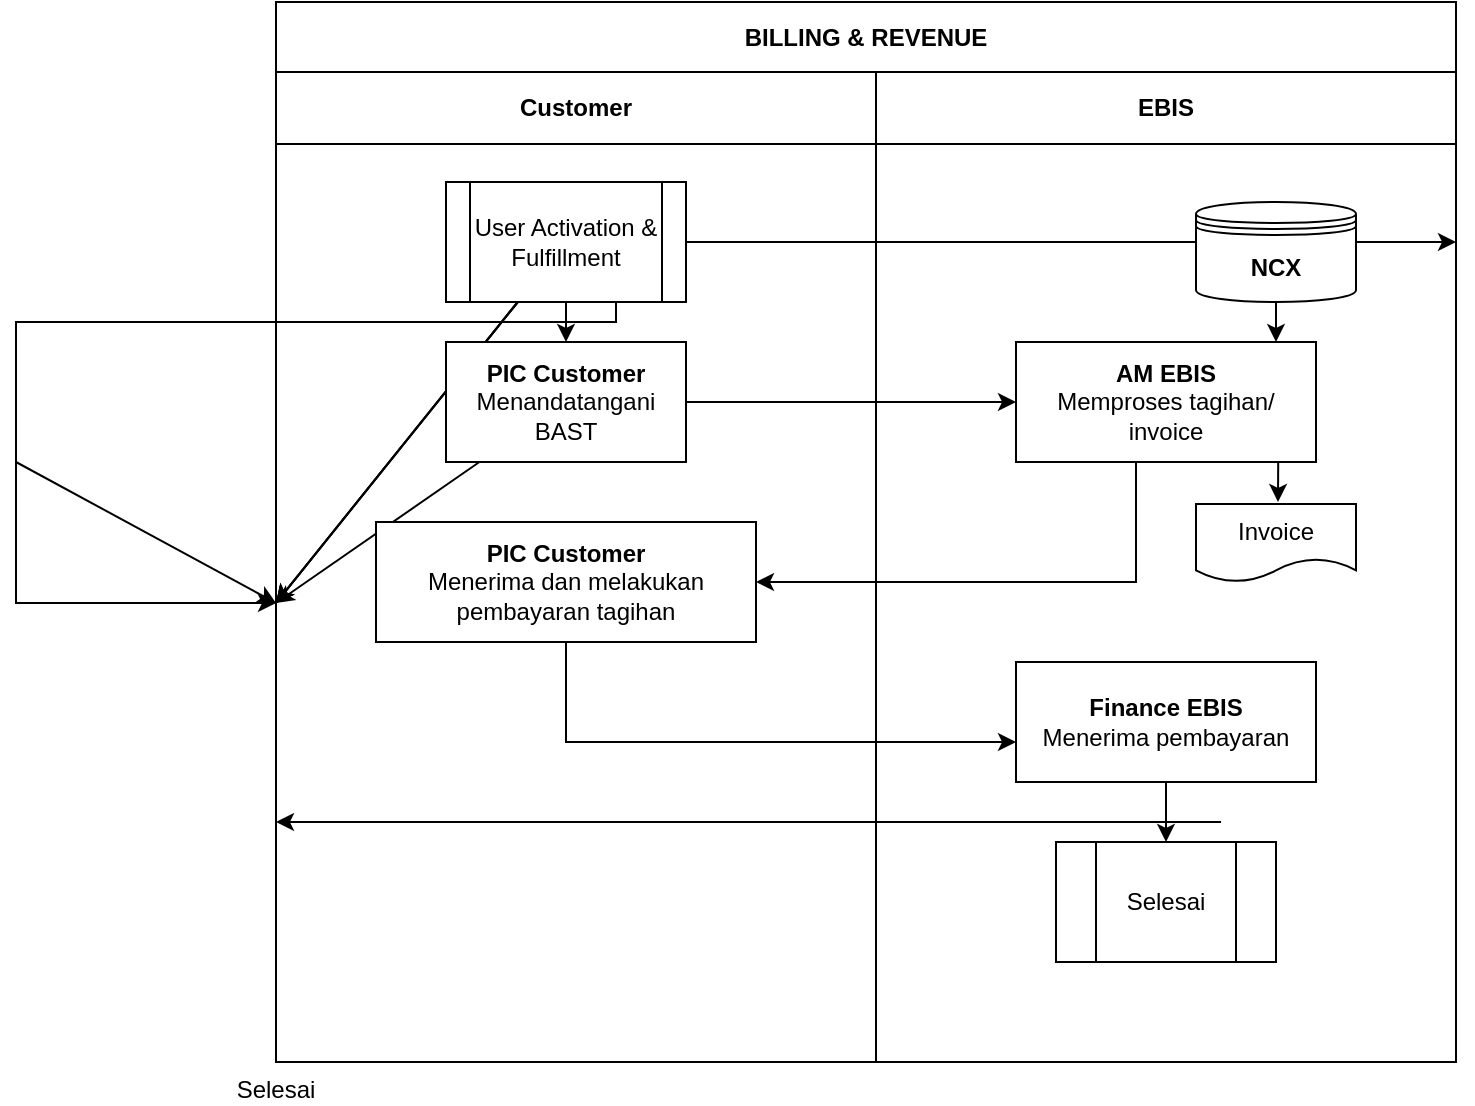 <mxfile version="20.8.23" type="device"><diagram name="Page-1" id="nKfvOVz8YYgsQZ7RpBfJ"><mxGraphModel dx="1257" dy="691" grid="1" gridSize="10" guides="1" tooltips="1" connect="1" arrows="1" fold="1" page="1" pageScale="1" pageWidth="850" pageHeight="1100" math="0" shadow="0"><root><mxCell id="0"/><mxCell id="1" parent="0"/><mxCell id="7C7N8i0qcxuJOGVqlc-U-22" value="" style="shape=table;startSize=0;container=1;collapsible=0;childLayout=tableLayout;" vertex="1" parent="1"><mxGeometry x="130" y="60" width="590" height="530" as="geometry"/></mxCell><mxCell id="7C7N8i0qcxuJOGVqlc-U-23" value="" style="shape=tableRow;horizontal=0;startSize=0;swimlaneHead=0;swimlaneBody=0;strokeColor=inherit;top=0;left=0;bottom=0;right=0;collapsible=0;dropTarget=0;fillColor=none;points=[[0,0.5],[1,0.5]];portConstraint=eastwest;" vertex="1" parent="7C7N8i0qcxuJOGVqlc-U-22"><mxGeometry width="590" height="35" as="geometry"/></mxCell><mxCell id="7C7N8i0qcxuJOGVqlc-U-24" value="BILLING &amp;amp; REVENUE" style="shape=partialRectangle;html=1;whiteSpace=wrap;connectable=0;strokeColor=inherit;overflow=hidden;fillColor=none;top=0;left=0;bottom=0;right=0;pointerEvents=1;rowspan=1;colspan=2;fontStyle=1" vertex="1" parent="7C7N8i0qcxuJOGVqlc-U-23"><mxGeometry width="590" height="35" as="geometry"><mxRectangle width="300" height="35" as="alternateBounds"/></mxGeometry></mxCell><mxCell id="7C7N8i0qcxuJOGVqlc-U-25" value="" style="shape=partialRectangle;html=1;whiteSpace=wrap;connectable=0;strokeColor=inherit;overflow=hidden;fillColor=none;top=0;left=0;bottom=0;right=0;pointerEvents=1;" vertex="1" visible="0" parent="7C7N8i0qcxuJOGVqlc-U-23"><mxGeometry x="300" width="290" height="35" as="geometry"><mxRectangle width="290" height="35" as="alternateBounds"/></mxGeometry></mxCell><mxCell id="7C7N8i0qcxuJOGVqlc-U-26" value="" style="shape=tableRow;horizontal=0;startSize=0;swimlaneHead=0;swimlaneBody=0;strokeColor=inherit;top=0;left=0;bottom=0;right=0;collapsible=0;dropTarget=0;fillColor=none;points=[[0,0.5],[1,0.5]];portConstraint=eastwest;" vertex="1" parent="7C7N8i0qcxuJOGVqlc-U-22"><mxGeometry y="35" width="590" height="36" as="geometry"/></mxCell><mxCell id="7C7N8i0qcxuJOGVqlc-U-27" value="Customer" style="shape=partialRectangle;html=1;whiteSpace=wrap;connectable=0;strokeColor=inherit;overflow=hidden;fillColor=none;top=0;left=0;bottom=0;right=0;pointerEvents=1;fontStyle=1" vertex="1" parent="7C7N8i0qcxuJOGVqlc-U-26"><mxGeometry width="300" height="36" as="geometry"><mxRectangle width="300" height="36" as="alternateBounds"/></mxGeometry></mxCell><mxCell id="7C7N8i0qcxuJOGVqlc-U-28" value="EBIS" style="shape=partialRectangle;html=1;whiteSpace=wrap;connectable=0;strokeColor=inherit;overflow=hidden;fillColor=none;top=0;left=0;bottom=0;right=0;pointerEvents=1;fontStyle=1" vertex="1" parent="7C7N8i0qcxuJOGVqlc-U-26"><mxGeometry x="300" width="290" height="36" as="geometry"><mxRectangle width="290" height="36" as="alternateBounds"/></mxGeometry></mxCell><mxCell id="7C7N8i0qcxuJOGVqlc-U-29" value="" style="shape=tableRow;horizontal=0;startSize=0;swimlaneHead=0;swimlaneBody=0;strokeColor=inherit;top=0;left=0;bottom=0;right=0;collapsible=0;dropTarget=0;fillColor=none;points=[[0,0.5],[1,0.5]];portConstraint=eastwest;" vertex="1" parent="7C7N8i0qcxuJOGVqlc-U-22"><mxGeometry y="71" width="590" height="459" as="geometry"/></mxCell><mxCell id="7C7N8i0qcxuJOGVqlc-U-30" value="" style="shape=partialRectangle;html=1;whiteSpace=wrap;connectable=0;strokeColor=inherit;overflow=hidden;fillColor=none;top=0;left=0;bottom=0;right=0;pointerEvents=1;" vertex="1" parent="7C7N8i0qcxuJOGVqlc-U-29"><mxGeometry width="300" height="459" as="geometry"><mxRectangle width="300" height="459" as="alternateBounds"/></mxGeometry></mxCell><mxCell id="7C7N8i0qcxuJOGVqlc-U-31" value="" style="shape=partialRectangle;html=1;whiteSpace=wrap;connectable=0;strokeColor=inherit;overflow=hidden;fillColor=none;top=0;left=0;bottom=0;right=0;pointerEvents=1;" vertex="1" parent="7C7N8i0qcxuJOGVqlc-U-29"><mxGeometry x="300" width="290" height="459" as="geometry"><mxRectangle width="290" height="459" as="alternateBounds"/></mxGeometry></mxCell><mxCell id="7C7N8i0qcxuJOGVqlc-U-35" value="" style="shape=singleArrow;whiteSpace=wrap;html=1;arrowWidth=0.4;arrowSize=0.4;" vertex="1" parent="7C7N8i0qcxuJOGVqlc-U-29"><mxGeometry x="590" width="NaN" height="459" as="geometry"><mxRectangle width="NaN" height="459" as="alternateBounds"/></mxGeometry></mxCell><mxCell id="7C7N8i0qcxuJOGVqlc-U-39" value="" style="shape=waypoint;sketch=0;size=6;pointerEvents=1;points=[];fillColor=default;resizable=0;rotatable=0;perimeter=centerPerimeter;snapToPoint=1;" vertex="1" parent="7C7N8i0qcxuJOGVqlc-U-29"><mxGeometry width="NaN" height="459" as="geometry"><mxRectangle width="NaN" height="459" as="alternateBounds"/></mxGeometry></mxCell><mxCell id="7C7N8i0qcxuJOGVqlc-U-54" value="" style="shape=singleArrow;whiteSpace=wrap;html=1;arrowWidth=0.4;arrowSize=0.4;rounded=0;" vertex="1" parent="7C7N8i0qcxuJOGVqlc-U-29"><mxGeometry width="NaN" height="459" as="geometry"><mxRectangle width="NaN" height="459" as="alternateBounds"/></mxGeometry></mxCell><mxCell id="7C7N8i0qcxuJOGVqlc-U-64" value="" style="whiteSpace=wrap;html=1;" vertex="1" parent="7C7N8i0qcxuJOGVqlc-U-29"><mxGeometry width="NaN" height="459" as="geometry"><mxRectangle width="NaN" height="459" as="alternateBounds"/></mxGeometry></mxCell><mxCell id="7C7N8i0qcxuJOGVqlc-U-68" value="" style="whiteSpace=wrap;html=1;" vertex="1" parent="7C7N8i0qcxuJOGVqlc-U-29"><mxGeometry width="NaN" height="459" as="geometry"><mxRectangle width="NaN" height="459" as="alternateBounds"/></mxGeometry></mxCell><mxCell id="7C7N8i0qcxuJOGVqlc-U-71" value="" style="whiteSpace=wrap;html=1;" vertex="1" parent="7C7N8i0qcxuJOGVqlc-U-29"><mxGeometry width="NaN" height="459" as="geometry"><mxRectangle width="NaN" height="459" as="alternateBounds"/></mxGeometry></mxCell><mxCell id="7C7N8i0qcxuJOGVqlc-U-84" value="" style="whiteSpace=wrap;html=1;rounded=0;" vertex="1" parent="7C7N8i0qcxuJOGVqlc-U-29"><mxGeometry width="NaN" height="459" as="geometry"><mxRectangle width="NaN" height="459" as="alternateBounds"/></mxGeometry></mxCell><mxCell id="7C7N8i0qcxuJOGVqlc-U-143" value="Selesai" style="verticalLabelPosition=bottom;verticalAlign=top;html=1;shape=process;whiteSpace=wrap;rounded=1;size=0.14;arcSize=50;" vertex="1" parent="7C7N8i0qcxuJOGVqlc-U-29"><mxGeometry width="NaN" height="459" as="geometry"><mxRectangle width="NaN" height="459" as="alternateBounds"/></mxGeometry></mxCell><mxCell id="7C7N8i0qcxuJOGVqlc-U-36" value="" style="edgeStyle=orthogonalEdgeStyle;rounded=0;orthogonalLoop=1;jettySize=auto;html=1;" edge="1" parent="1" source="7C7N8i0qcxuJOGVqlc-U-32" target="7C7N8i0qcxuJOGVqlc-U-35"><mxGeometry relative="1" as="geometry"/></mxCell><mxCell id="7C7N8i0qcxuJOGVqlc-U-40" value="" style="edgeStyle=orthogonalEdgeStyle;rounded=0;orthogonalLoop=1;jettySize=auto;html=1;" edge="1" parent="1" source="7C7N8i0qcxuJOGVqlc-U-32" target="7C7N8i0qcxuJOGVqlc-U-39"><mxGeometry relative="1" as="geometry"><Array as="points"><mxPoint x="300" y="220"/><mxPoint x="NaN" y="245"/></Array></mxGeometry></mxCell><mxCell id="7C7N8i0qcxuJOGVqlc-U-65" value="" style="edgeStyle=none;rounded=0;orthogonalLoop=1;jettySize=auto;html=1;" edge="1" parent="1" source="7C7N8i0qcxuJOGVqlc-U-32" target="7C7N8i0qcxuJOGVqlc-U-64"><mxGeometry relative="1" as="geometry"/></mxCell><mxCell id="7C7N8i0qcxuJOGVqlc-U-69" value="" style="edgeStyle=none;rounded=0;orthogonalLoop=1;jettySize=auto;html=1;" edge="1" parent="1" source="7C7N8i0qcxuJOGVqlc-U-32" target="7C7N8i0qcxuJOGVqlc-U-68"><mxGeometry relative="1" as="geometry"/></mxCell><mxCell id="7C7N8i0qcxuJOGVqlc-U-72" value="" style="edgeStyle=none;rounded=0;orthogonalLoop=1;jettySize=auto;html=1;" edge="1" parent="1" source="7C7N8i0qcxuJOGVqlc-U-32" target="7C7N8i0qcxuJOGVqlc-U-71"><mxGeometry relative="1" as="geometry"/></mxCell><mxCell id="7C7N8i0qcxuJOGVqlc-U-78" style="edgeStyle=none;rounded=0;orthogonalLoop=1;jettySize=auto;html=1;" edge="1" parent="1" source="7C7N8i0qcxuJOGVqlc-U-32" target="7C7N8i0qcxuJOGVqlc-U-74"><mxGeometry relative="1" as="geometry"/></mxCell><mxCell id="7C7N8i0qcxuJOGVqlc-U-32" value="User Activation &amp;amp; Fulfillment" style="shape=process;whiteSpace=wrap;html=1;backgroundOutline=1;" vertex="1" parent="1"><mxGeometry x="215" y="150" width="120" height="60" as="geometry"/></mxCell><mxCell id="7C7N8i0qcxuJOGVqlc-U-55" value="" style="edgeStyle=none;rounded=0;orthogonalLoop=1;jettySize=auto;html=1;" edge="1" parent="1" target="7C7N8i0qcxuJOGVqlc-U-54"><mxGeometry relative="1" as="geometry"><mxPoint x="NaN" y="290" as="sourcePoint"/></mxGeometry></mxCell><mxCell id="7C7N8i0qcxuJOGVqlc-U-85" value="" style="edgeStyle=none;rounded=0;orthogonalLoop=1;jettySize=auto;html=1;" edge="1" parent="1" source="7C7N8i0qcxuJOGVqlc-U-74" target="7C7N8i0qcxuJOGVqlc-U-84"><mxGeometry relative="1" as="geometry"/></mxCell><mxCell id="7C7N8i0qcxuJOGVqlc-U-87" style="edgeStyle=none;rounded=0;orthogonalLoop=1;jettySize=auto;html=1;entryX=0;entryY=0.5;entryDx=0;entryDy=0;" edge="1" parent="1" source="7C7N8i0qcxuJOGVqlc-U-74" target="7C7N8i0qcxuJOGVqlc-U-86"><mxGeometry relative="1" as="geometry"/></mxCell><mxCell id="7C7N8i0qcxuJOGVqlc-U-74" value="&lt;b&gt;PIC Customer&lt;br&gt;&lt;/b&gt;Menandatangani BAST" style="rounded=0;whiteSpace=wrap;html=1;" vertex="1" parent="1"><mxGeometry x="215" y="230" width="120" height="60" as="geometry"/></mxCell><mxCell id="7C7N8i0qcxuJOGVqlc-U-95" value="" style="edgeStyle=none;rounded=0;orthogonalLoop=1;jettySize=auto;html=1;exitX=0.914;exitY=1;exitDx=0;exitDy=0;exitPerimeter=0;" edge="1" parent="1"><mxGeometry relative="1" as="geometry"><mxPoint x="631.1" y="290" as="sourcePoint"/><mxPoint x="631" y="310" as="targetPoint"/></mxGeometry></mxCell><mxCell id="7C7N8i0qcxuJOGVqlc-U-101" value="" style="edgeStyle=orthogonalEdgeStyle;rounded=0;orthogonalLoop=1;jettySize=auto;html=1;entryX=1;entryY=0.5;entryDx=0;entryDy=0;" edge="1" parent="1" source="7C7N8i0qcxuJOGVqlc-U-86" target="7C7N8i0qcxuJOGVqlc-U-97"><mxGeometry relative="1" as="geometry"><Array as="points"><mxPoint x="560" y="350"/></Array></mxGeometry></mxCell><mxCell id="7C7N8i0qcxuJOGVqlc-U-86" value="&lt;b&gt;AM EBIS&lt;/b&gt;&lt;br&gt;Memproses tagihan/ invoice" style="whiteSpace=wrap;html=1;rounded=0;" vertex="1" parent="1"><mxGeometry x="500" y="230" width="150" height="60" as="geometry"/></mxCell><mxCell id="7C7N8i0qcxuJOGVqlc-U-110" value="" style="edgeStyle=orthogonalEdgeStyle;rounded=0;orthogonalLoop=1;jettySize=auto;html=1;" edge="1" parent="1" source="7C7N8i0qcxuJOGVqlc-U-88"><mxGeometry relative="1" as="geometry"><mxPoint x="630" y="230" as="targetPoint"/></mxGeometry></mxCell><mxCell id="7C7N8i0qcxuJOGVqlc-U-88" value="&lt;b&gt;NCX&lt;/b&gt;" style="shape=datastore;whiteSpace=wrap;html=1;" vertex="1" parent="1"><mxGeometry x="590" y="160" width="80" height="50" as="geometry"/></mxCell><mxCell id="7C7N8i0qcxuJOGVqlc-U-94" value="Invoice" style="shape=document;whiteSpace=wrap;html=1;boundedLbl=1;" vertex="1" parent="1"><mxGeometry x="590" y="311" width="80" height="39" as="geometry"/></mxCell><mxCell id="7C7N8i0qcxuJOGVqlc-U-111" style="edgeStyle=orthogonalEdgeStyle;rounded=0;orthogonalLoop=1;jettySize=auto;html=1;entryX=0;entryY=0.667;entryDx=0;entryDy=0;entryPerimeter=0;" edge="1" parent="1" source="7C7N8i0qcxuJOGVqlc-U-97" target="7C7N8i0qcxuJOGVqlc-U-102"><mxGeometry relative="1" as="geometry"><Array as="points"><mxPoint x="275" y="430"/></Array></mxGeometry></mxCell><mxCell id="7C7N8i0qcxuJOGVqlc-U-97" value="&lt;b&gt;PIC Customer&lt;br&gt;&lt;/b&gt;Menerima dan melakukan pembayaran tagihan" style="rounded=0;whiteSpace=wrap;html=1;" vertex="1" parent="1"><mxGeometry x="180" y="320" width="190" height="60" as="geometry"/></mxCell><mxCell id="7C7N8i0qcxuJOGVqlc-U-153" style="edgeStyle=orthogonalEdgeStyle;rounded=0;orthogonalLoop=1;jettySize=auto;html=1;entryX=0.5;entryY=0;entryDx=0;entryDy=0;" edge="1" parent="1" source="7C7N8i0qcxuJOGVqlc-U-102" target="7C7N8i0qcxuJOGVqlc-U-151"><mxGeometry relative="1" as="geometry"/></mxCell><mxCell id="7C7N8i0qcxuJOGVqlc-U-102" value="&lt;b&gt;Finance EBIS&lt;br&gt;&lt;/b&gt;Menerima pembayaran" style="rounded=0;whiteSpace=wrap;html=1;" vertex="1" parent="1"><mxGeometry x="500" y="390" width="150" height="60" as="geometry"/></mxCell><mxCell id="7C7N8i0qcxuJOGVqlc-U-144" value="" style="edgeStyle=orthogonalEdgeStyle;rounded=0;orthogonalLoop=1;jettySize=auto;html=1;" edge="1" parent="1" target="7C7N8i0qcxuJOGVqlc-U-143"><mxGeometry relative="1" as="geometry"><mxPoint x="602.5" y="470" as="sourcePoint"/></mxGeometry></mxCell><mxCell id="7C7N8i0qcxuJOGVqlc-U-151" value="Selesai" style="shape=process;whiteSpace=wrap;html=1;backgroundOutline=1;size=0.182;" vertex="1" parent="1"><mxGeometry x="520" y="480" width="110" height="60" as="geometry"/></mxCell></root></mxGraphModel></diagram></mxfile>